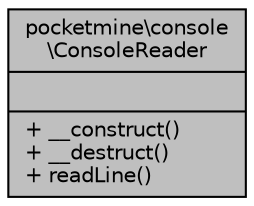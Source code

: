 digraph "pocketmine\console\ConsoleReader"
{
 // INTERACTIVE_SVG=YES
 // LATEX_PDF_SIZE
  edge [fontname="Helvetica",fontsize="10",labelfontname="Helvetica",labelfontsize="10"];
  node [fontname="Helvetica",fontsize="10",shape=record];
  Node1 [label="{pocketmine\\console\l\\ConsoleReader\n||+ __construct()\l+ __destruct()\l+ readLine()\l}",height=0.2,width=0.4,color="black", fillcolor="grey75", style="filled", fontcolor="black",tooltip=" "];
}
